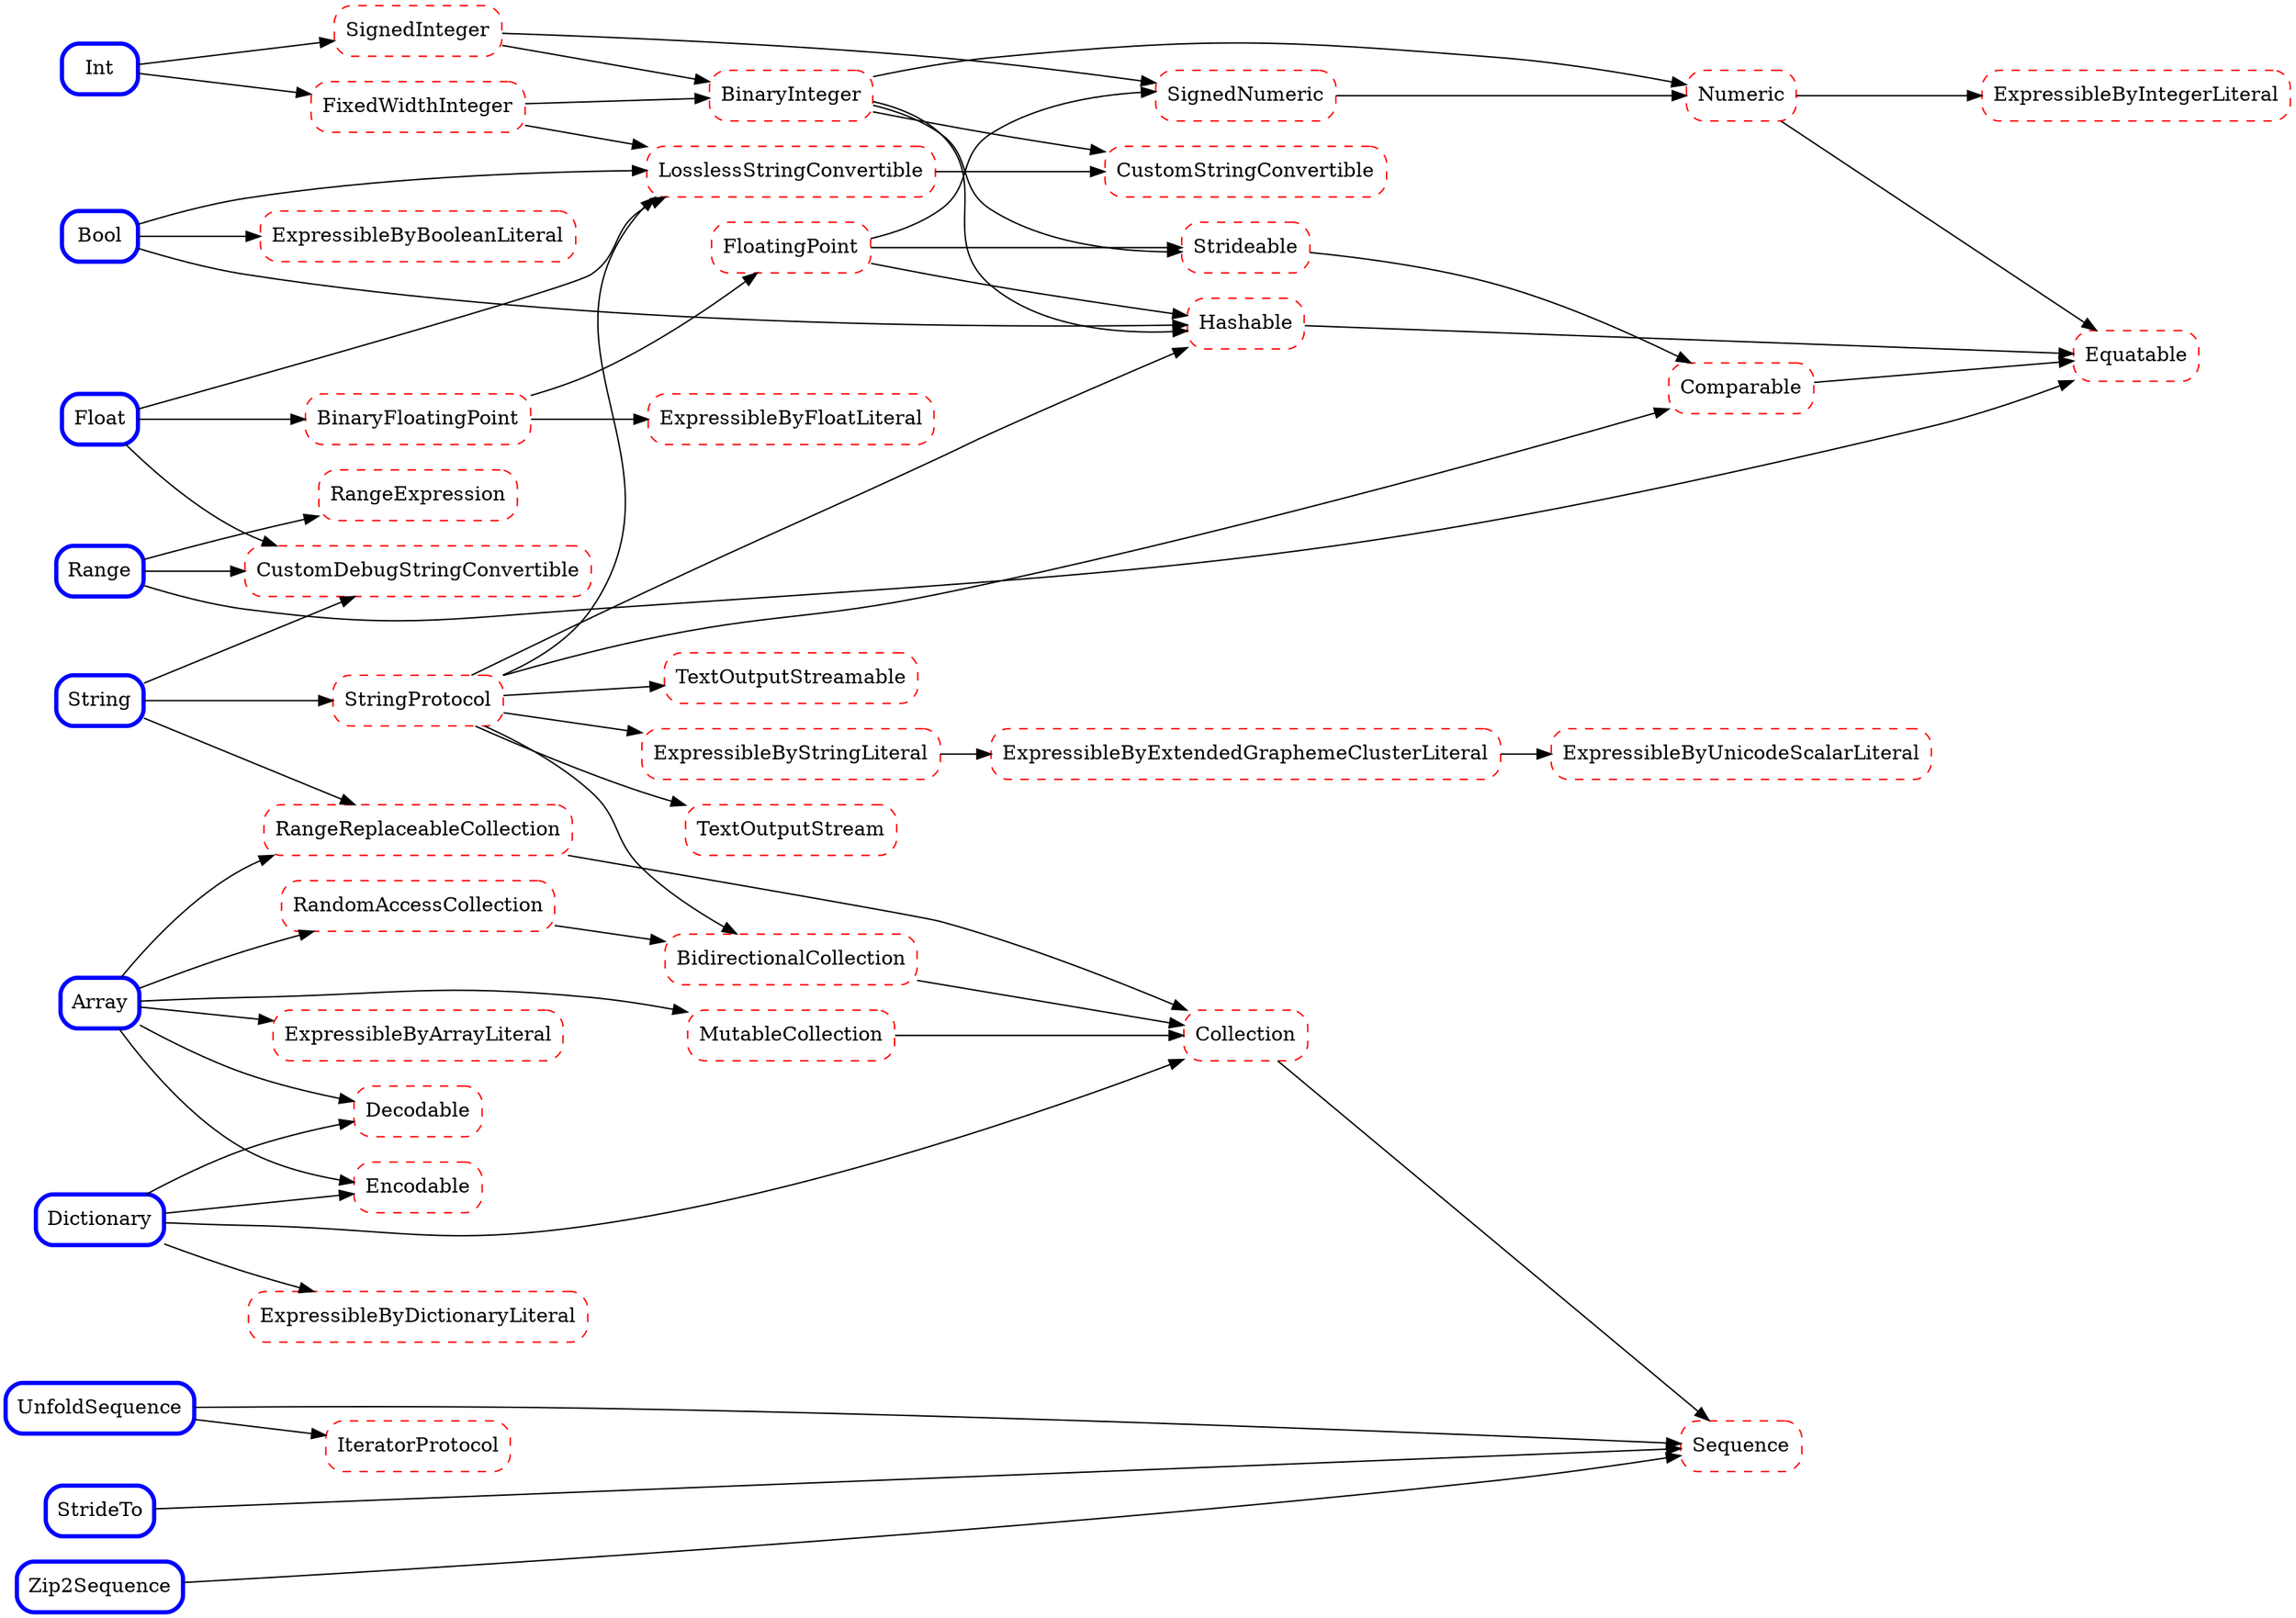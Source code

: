 //
// Generated automatically 2017-12-01 13:53:20
// sed -f swift-style.sed swift-template.dot
//
digraph swift_standard_library {
	graph [rankdir=LR]
		  [ranksep=0.5]

    // fdp인 경우에 edge가 cluster를 피해서 그린다.
    //graph [splines="compound"]
	edge [dir=left]
	
	//edge [headclip=true, tailclip=true]
	root=0

	subgraph protocol {
		node [shape=rectangle style="rounded,dashed" fillcolor=white color=red penwidth=1]

		// String Representation
		CustomStringConvertible
		LosslessStringConvertible
		CustomDebugStringConvertible

		// Sets and Dictionaries
		Hashable                  

		// Equality and Ordering
		Equatable
		Comparable

		// Basic Arithmetic
		Numeric
		SignedNumeric
		Strideable

		// Integer
		BinaryInteger
		FixedWidthInteger 
		SignedInteger            

		// Floating Point
		FloatingPoint
		BinaryFloatingPoint

		// Collection Literals
		ExpressibleByArrayLiteral
		ExpressibleByDictionaryLiteral

		// Value Literals
		ExpressibleByIntegerLiteral
		ExpressibleByBooleanLiteral
		ExpressibleByFloatLiteral
		
		// String Literals
		ExpressibleByStringLiteral
		ExpressibleByExtendedGraphemeClusterLiteral
		ExpressibleByUnicodeScalarLiteral

		// Customizing Your Type's Reflection
		//CustomReflectable 

		// Range Expressions
		RangeExpression

		// First Steps
		Collection
		Sequence

		// Collection Traversal
		BidirectionalCollection
		RandomAccessCollection

		// Collection Mutability
		MutableCollection
		RangeReplaceableCollection

		// Manual Iteration
		IteratorProtocol

		// Strings and Characters
		StringProtocol

		// Encoding and Decoding Custom Types
		Encodable
		Decodable

		// Streams
		TextOutputStream
		TextOutputStreamable

	}

	subgraph structure {
		node [shape=rectangle style="rounded" fillcolor=white color=blue penwidth=3]

		graph [rank=same]

		Int
		Float
		Bool
		String

		Array
		Dictionary

		Range

		// Wrappers for Algorithm
		UnfoldSequence
		StrideTo
		Zip2Sequence
	}

	LosslessStringConvertible -> CustomStringConvertible
	Hashable -> { Equatable }
	Comparable -> { Equatable }
	Strideable -> { Comparable }
	FixedWidthInteger -> { BinaryInteger, LosslessStringConvertible } 
	SignedInteger -> { BinaryInteger, SignedNumeric }
	BinaryInteger -> { CustomStringConvertible, Hashable, Numeric, Strideable } 
	SignedNumeric -> { Numeric } -> { Equatable, ExpressibleByIntegerLiteral }
	BinaryFloatingPoint -> { ExpressibleByFloatLiteral, FloatingPoint }
	FloatingPoint -> { Hashable, SignedNumeric, Strideable }
	ExpressibleByStringLiteral -> ExpressibleByExtendedGraphemeClusterLiteral -> ExpressibleByUnicodeScalarLiteral
	BidirectionalCollection -> Collection
	MutableCollection -> Collection 
	RangeReplaceableCollection -> Collection 
	Collection -> Sequence
	RandomAccessCollection -> BidirectionalCollection
	StringProtocol -> { BidirectionalCollection, Comparable, LosslessStringConvertible, ExpressibleByStringLiteral, Hashable, TextOutputStream, TextOutputStreamable }

	Int -> { FixedWidthInteger, SignedInteger }
	Float -> { BinaryFloatingPoint, CustomDebugStringConvertible, LosslessStringConvertible }
	Bool -> { ExpressibleByBooleanLiteral, Hashable, LosslessStringConvertible }
	String -> { CustomDebugStringConvertible, RangeReplaceableCollection, StringProtocol }

	Range -> { CustomDebugStringConvertible, /* CustomStringConvertible, */ Equatable, RangeExpression }
	Array -> { Decodable, Encodable, ExpressibleByArrayLiteral, MutableCollection, RandomAccessCollection, RangeReplaceableCollection }
	Dictionary -> { Collection, Decodable, Encodable, ExpressibleByDictionaryLiteral }

	UnfoldSequence -> { IteratorProtocol, Sequence }
	StrideTo -> { Sequence }
	Zip2Sequence -> { Sequence }
}
